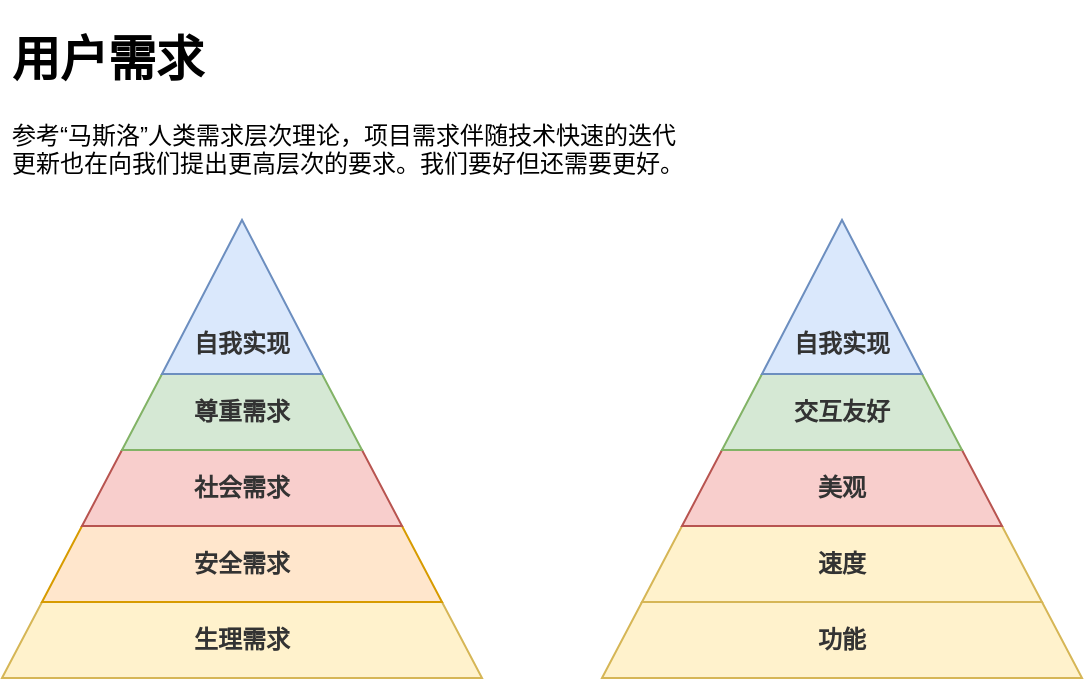 <mxfile version="23.1.5" type="github">
  <diagram name="第 1 页" id="ETYZYgl428a3MaDztlxT">
    <mxGraphModel dx="1434" dy="758" grid="1" gridSize="10" guides="1" tooltips="1" connect="1" arrows="1" fold="1" page="1" pageScale="1" pageWidth="827" pageHeight="1169" math="0" shadow="0">
      <root>
        <mxCell id="0" />
        <mxCell id="1" parent="0" />
        <mxCell id="gCVO3PJLOJHeOizx89BT-1" value="&lt;h1&gt;用户需求&lt;/h1&gt;&lt;div&gt;参考“马斯洛”人类需求层次理论，项目需求伴随技术快速的迭代更新也在向我们提出更高层次的要求。我们要好但还需要更好。&lt;/div&gt;" style="text;html=1;spacing=5;spacingTop=-20;whiteSpace=wrap;overflow=hidden;rounded=0;" vertex="1" parent="1">
          <mxGeometry x="90" y="230" width="350" height="100" as="geometry" />
        </mxCell>
        <mxCell id="gCVO3PJLOJHeOizx89BT-18" value="生理需求" style="shape=trapezoid;perimeter=trapezoidPerimeter;whiteSpace=wrap;html=1;fixedSize=1;fillColor=#fff2cc;strokeColor=#d6b656;fontStyle=1;fontColor=#333333;fontSize=12;" vertex="1" parent="1">
          <mxGeometry x="90" y="521" width="240" height="38" as="geometry" />
        </mxCell>
        <mxCell id="gCVO3PJLOJHeOizx89BT-19" value="安全需求" style="shape=trapezoid;perimeter=trapezoidPerimeter;whiteSpace=wrap;html=1;fixedSize=1;fillColor=#ffe6cc;strokeColor=#d79b00;fontStyle=1;fontColor=#333333;fontSize=12;" vertex="1" parent="1">
          <mxGeometry x="110" y="483" width="200" height="38" as="geometry" />
        </mxCell>
        <mxCell id="gCVO3PJLOJHeOizx89BT-20" value="社会需求" style="shape=trapezoid;perimeter=trapezoidPerimeter;whiteSpace=wrap;html=1;fixedSize=1;fillColor=#f8cecc;strokeColor=#b85450;fontStyle=1;fontColor=#333333;fontSize=12;" vertex="1" parent="1">
          <mxGeometry x="130" y="445" width="160" height="38" as="geometry" />
        </mxCell>
        <mxCell id="gCVO3PJLOJHeOizx89BT-21" value="尊重需求" style="shape=trapezoid;perimeter=trapezoidPerimeter;whiteSpace=wrap;html=1;fixedSize=1;fillColor=#d5e8d4;strokeColor=#82b366;fontStyle=1;fontColor=#333333;fontSize=12;" vertex="1" parent="1">
          <mxGeometry x="150" y="407" width="120" height="38" as="geometry" />
        </mxCell>
        <mxCell id="gCVO3PJLOJHeOizx89BT-22" value="" style="verticalLabelPosition=bottom;verticalAlign=top;html=1;shape=mxgraph.basic.acute_triangle;dx=0.5;fillColor=#dae8fc;strokeColor=#6c8ebf;fontColor=#333333;" vertex="1" parent="1">
          <mxGeometry x="170" y="330" width="80" height="77" as="geometry" />
        </mxCell>
        <mxCell id="gCVO3PJLOJHeOizx89BT-23" value="功能" style="shape=trapezoid;perimeter=trapezoidPerimeter;whiteSpace=wrap;html=1;fixedSize=1;fillColor=#fff2cc;strokeColor=#d6b656;fontStyle=1;fontColor=#333333;fontSize=12;" vertex="1" parent="1">
          <mxGeometry x="390" y="521" width="240" height="38" as="geometry" />
        </mxCell>
        <mxCell id="gCVO3PJLOJHeOizx89BT-24" value="速度" style="shape=trapezoid;perimeter=trapezoidPerimeter;whiteSpace=wrap;html=1;fixedSize=1;fillColor=#fff2cc;strokeColor=#d6b656;fontStyle=1;fontColor=#333333;fontSize=12;" vertex="1" parent="1">
          <mxGeometry x="410" y="483" width="200" height="38" as="geometry" />
        </mxCell>
        <mxCell id="gCVO3PJLOJHeOizx89BT-25" value="美观" style="shape=trapezoid;perimeter=trapezoidPerimeter;whiteSpace=wrap;html=1;fixedSize=1;fillColor=#f8cecc;strokeColor=#b85450;fontStyle=1;fontColor=#333333;fontSize=12;" vertex="1" parent="1">
          <mxGeometry x="430" y="445" width="160" height="38" as="geometry" />
        </mxCell>
        <mxCell id="gCVO3PJLOJHeOizx89BT-26" value="交互友好" style="shape=trapezoid;perimeter=trapezoidPerimeter;whiteSpace=wrap;html=1;fixedSize=1;fillColor=#d5e8d4;strokeColor=#82b366;fontStyle=1;fontColor=#333333;fontSize=12;" vertex="1" parent="1">
          <mxGeometry x="450" y="407" width="120" height="38" as="geometry" />
        </mxCell>
        <mxCell id="gCVO3PJLOJHeOizx89BT-27" value="" style="verticalLabelPosition=bottom;verticalAlign=top;html=1;shape=mxgraph.basic.acute_triangle;dx=0.5;fillColor=#dae8fc;strokeColor=#6c8ebf;fontColor=#333333;" vertex="1" parent="1">
          <mxGeometry x="470" y="330" width="80" height="77" as="geometry" />
        </mxCell>
        <mxCell id="gCVO3PJLOJHeOizx89BT-28" value="自我实现" style="text;html=1;align=center;verticalAlign=middle;whiteSpace=wrap;rounded=0;fontStyle=1;fontColor=#333333;fontSize=12;" vertex="1" parent="1">
          <mxGeometry x="180" y="377" width="60" height="30" as="geometry" />
        </mxCell>
        <mxCell id="gCVO3PJLOJHeOizx89BT-29" value="自我实现" style="text;html=1;align=center;verticalAlign=middle;whiteSpace=wrap;rounded=0;fontStyle=1;fontColor=#333333;fontSize=12;" vertex="1" parent="1">
          <mxGeometry x="480" y="377" width="60" height="30" as="geometry" />
        </mxCell>
      </root>
    </mxGraphModel>
  </diagram>
</mxfile>

